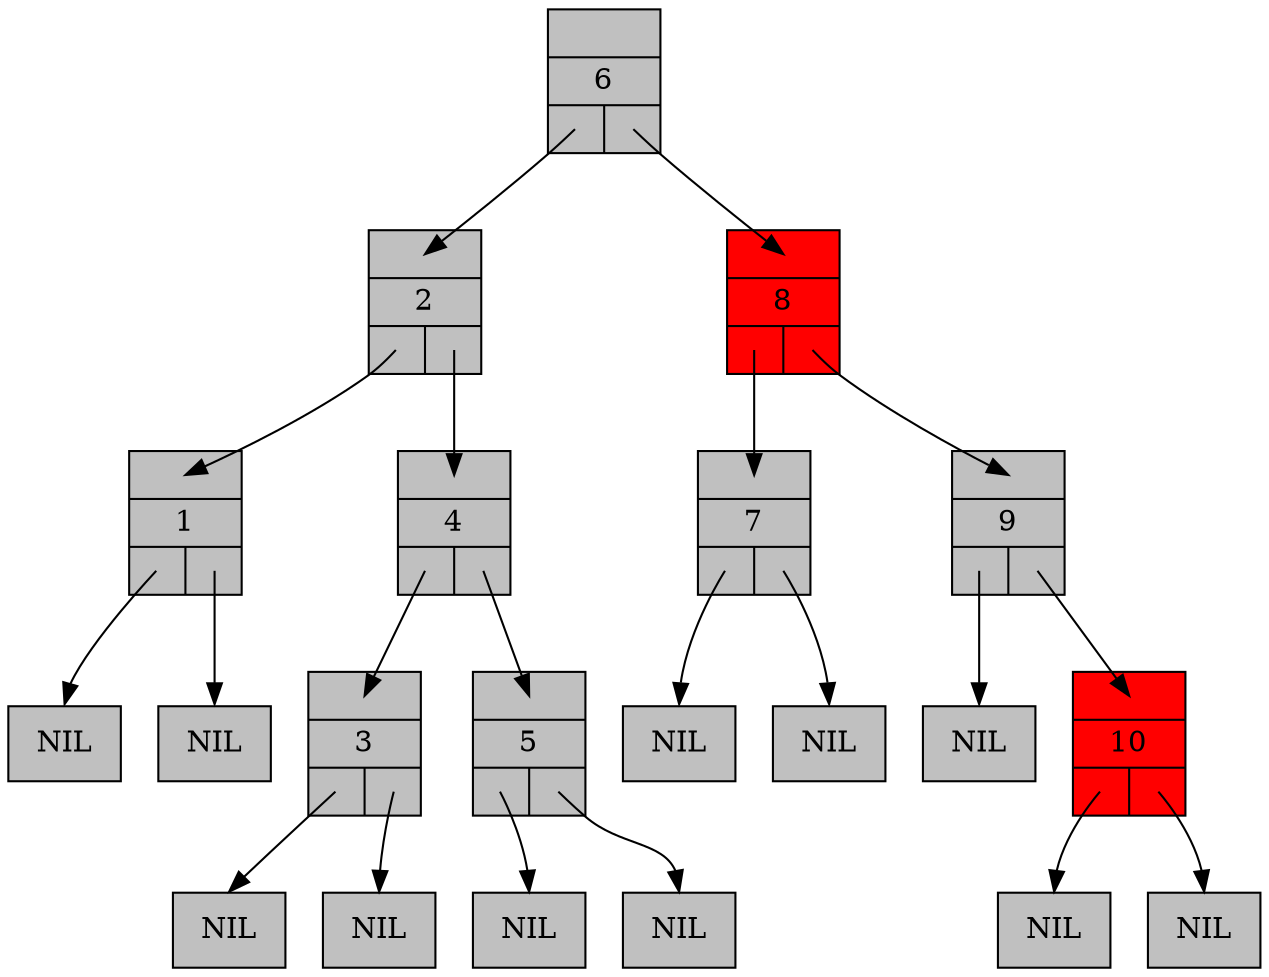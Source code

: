 digraph RedBlackTree {
  graph[ranksep=0.5];
  node[shape=record];

	n1 [label="{{<parent>}|1|{<left>|<right>}}", style=filled, fillcolor=gray];
	lnil1 [style=filled, fillcolor=gray, label="NIL"];
	n1:left:c -> lnil1:n [headclip=false, tailclip=false]
	rnil1 [style=filled, fillcolor=gray, label="NIL"];
	n1:right:c -> rnil1:n [headclip=false, tailclip=false]
	n2 [label="{{<parent>}|2|{<left>|<right>}}", style=filled, fillcolor=gray];
	n2:left:c -> n1:parent:c [headclip=false, tailclip=false]
	n2:right:c -> n4:parent:c [headclip=false, tailclip=false]
	n3 [label="{{<parent>}|3|{<left>|<right>}}", style=filled, fillcolor=gray];
	lnil3 [style=filled, fillcolor=gray, label="NIL"];
	n3:left:c -> lnil3:n [headclip=false, tailclip=false]
	rnil3 [style=filled, fillcolor=gray, label="NIL"];
	n3:right:c -> rnil3:n [headclip=false, tailclip=false]
	n4 [label="{{<parent>}|4|{<left>|<right>}}", style=filled, fillcolor=gray];
	n4:left:c -> n3:parent:c [headclip=false, tailclip=false]
	n4:right:c -> n5:parent:c [headclip=false, tailclip=false]
	n5 [label="{{<parent>}|5|{<left>|<right>}}", style=filled, fillcolor=gray];
	lnil5 [style=filled, fillcolor=gray, label="NIL"];
	n5:left:c -> lnil5:n [headclip=false, tailclip=false]
	rnil5 [style=filled, fillcolor=gray, label="NIL"];
	n5:right:c -> rnil5:n [headclip=false, tailclip=false]
	n6 [label="{{<parent>}|6|{<left>|<right>}}", style=filled, fillcolor=gray];
	n6:left:c -> n2:parent:c [headclip=false, tailclip=false]
	n6:right:c -> n8:parent:c [headclip=false, tailclip=false]
	n7 [label="{{<parent>}|7|{<left>|<right>}}", style=filled, fillcolor=gray];
	lnil7 [style=filled, fillcolor=gray, label="NIL"];
	n7:left:c -> lnil7:n [headclip=false, tailclip=false]
	rnil7 [style=filled, fillcolor=gray, label="NIL"];
	n7:right:c -> rnil7:n [headclip=false, tailclip=false]
	n8 [label="{{<parent>}|8|{<left>|<right>}}", style=filled, fillcolor=red];
	n8:left:c -> n7:parent:c [headclip=false, tailclip=false]
	n8:right:c -> n9:parent:c [headclip=false, tailclip=false]
	n9 [label="{{<parent>}|9|{<left>|<right>}}", style=filled, fillcolor=gray];
	lnil9 [style=filled, fillcolor=gray, label="NIL"];
	n9:left:c -> lnil9:n [headclip=false, tailclip=false]
	n9:right:c -> n10:parent:c [headclip=false, tailclip=false]
	n10 [label="{{<parent>}|10|{<left>|<right>}}", style=filled, fillcolor=red];
	lnil10 [style=filled, fillcolor=gray, label="NIL"];
	n10:left:c -> lnil10:n [headclip=false, tailclip=false]
	rnil10 [style=filled, fillcolor=gray, label="NIL"];
	n10:right:c -> rnil10:n [headclip=false, tailclip=false]

}
